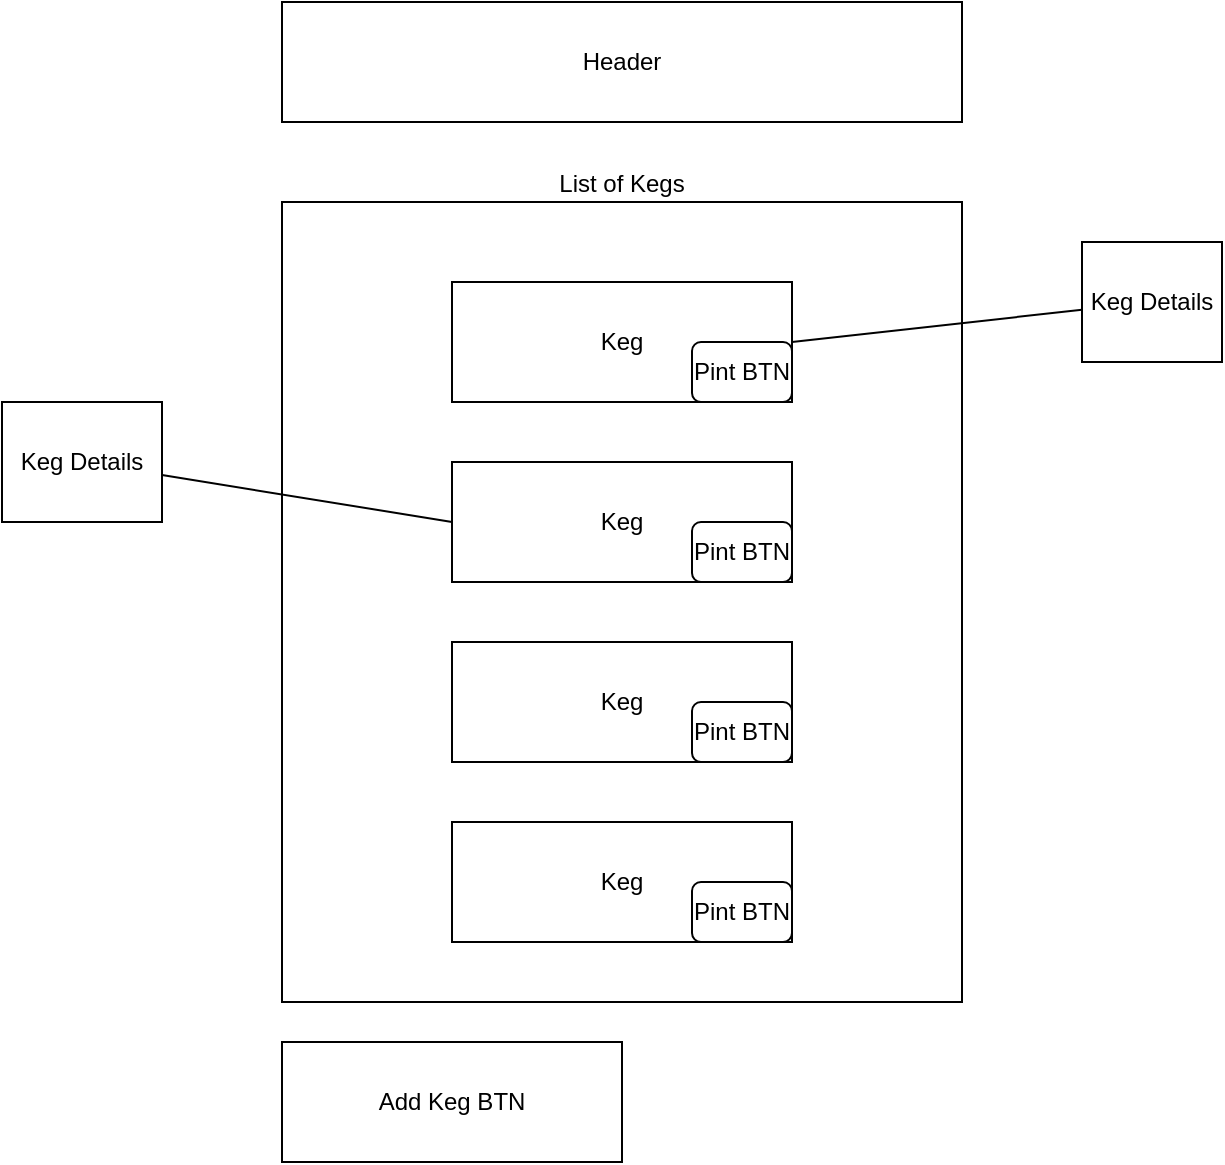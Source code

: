 <mxfile version="15.8.6" type="device"><diagram id="W6aA2JdMEudbn8cXRC9R" name="Page-1"><mxGraphModel dx="2062" dy="1154" grid="1" gridSize="10" guides="1" tooltips="1" connect="1" arrows="1" fold="1" page="1" pageScale="1" pageWidth="850" pageHeight="1100" math="0" shadow="0"><root><mxCell id="0"/><mxCell id="1" parent="0"/><mxCell id="hb2MR1mRSfaMxLiXpbrq-1" value="List of Kegs" style="rounded=0;whiteSpace=wrap;html=1;labelPosition=center;verticalLabelPosition=top;align=center;verticalAlign=bottom;spacingTop=0;" vertex="1" parent="1"><mxGeometry x="230" y="360" width="340" height="400" as="geometry"/></mxCell><mxCell id="hb2MR1mRSfaMxLiXpbrq-2" value="Header" style="rounded=0;whiteSpace=wrap;html=1;" vertex="1" parent="1"><mxGeometry x="230" y="260" width="340" height="60" as="geometry"/></mxCell><mxCell id="hb2MR1mRSfaMxLiXpbrq-3" value="Keg" style="rounded=0;whiteSpace=wrap;html=1;" vertex="1" parent="1"><mxGeometry x="315" y="400" width="170" height="60" as="geometry"/></mxCell><mxCell id="hb2MR1mRSfaMxLiXpbrq-4" value="Keg" style="rounded=0;whiteSpace=wrap;html=1;" vertex="1" parent="1"><mxGeometry x="315" y="490" width="170" height="60" as="geometry"/></mxCell><mxCell id="hb2MR1mRSfaMxLiXpbrq-5" value="Keg" style="rounded=0;whiteSpace=wrap;html=1;" vertex="1" parent="1"><mxGeometry x="315" y="580" width="170" height="60" as="geometry"/></mxCell><mxCell id="hb2MR1mRSfaMxLiXpbrq-6" value="Keg" style="rounded=0;whiteSpace=wrap;html=1;" vertex="1" parent="1"><mxGeometry x="315" y="670" width="170" height="60" as="geometry"/></mxCell><mxCell id="hb2MR1mRSfaMxLiXpbrq-7" value="" style="endArrow=none;html=1;rounded=0;" edge="1" parent="1" target="hb2MR1mRSfaMxLiXpbrq-8"><mxGeometry width="50" height="50" relative="1" as="geometry"><mxPoint x="485" y="430" as="sourcePoint"/><mxPoint x="660" y="430" as="targetPoint"/></mxGeometry></mxCell><mxCell id="hb2MR1mRSfaMxLiXpbrq-8" value="Keg Details" style="rounded=0;whiteSpace=wrap;html=1;" vertex="1" parent="1"><mxGeometry x="630" y="380" width="70" height="60" as="geometry"/></mxCell><mxCell id="hb2MR1mRSfaMxLiXpbrq-10" value="" style="endArrow=none;html=1;rounded=0;exitX=0;exitY=0.5;exitDx=0;exitDy=0;" edge="1" parent="1" source="hb2MR1mRSfaMxLiXpbrq-4" target="hb2MR1mRSfaMxLiXpbrq-11"><mxGeometry width="50" height="50" relative="1" as="geometry"><mxPoint x="180" y="560" as="sourcePoint"/><mxPoint x="315" y="520" as="targetPoint"/></mxGeometry></mxCell><mxCell id="hb2MR1mRSfaMxLiXpbrq-11" value="Keg Details" style="rounded=0;whiteSpace=wrap;html=1;" vertex="1" parent="1"><mxGeometry x="90" y="460" width="80" height="60" as="geometry"/></mxCell><mxCell id="hb2MR1mRSfaMxLiXpbrq-12" value="Add Keg BTN" style="rounded=0;whiteSpace=wrap;html=1;" vertex="1" parent="1"><mxGeometry x="230" y="780" width="170" height="60" as="geometry"/></mxCell><mxCell id="hb2MR1mRSfaMxLiXpbrq-13" value="Pint BTN" style="rounded=1;whiteSpace=wrap;html=1;" vertex="1" parent="1"><mxGeometry x="435" y="430" width="50" height="30" as="geometry"/></mxCell><mxCell id="hb2MR1mRSfaMxLiXpbrq-18" value="Pint BTN" style="rounded=1;whiteSpace=wrap;html=1;" vertex="1" parent="1"><mxGeometry x="435" y="520" width="50" height="30" as="geometry"/></mxCell><mxCell id="hb2MR1mRSfaMxLiXpbrq-19" value="Pint BTN" style="rounded=1;whiteSpace=wrap;html=1;" vertex="1" parent="1"><mxGeometry x="435" y="610" width="50" height="30" as="geometry"/></mxCell><mxCell id="hb2MR1mRSfaMxLiXpbrq-20" value="Pint BTN" style="rounded=1;whiteSpace=wrap;html=1;" vertex="1" parent="1"><mxGeometry x="435" y="700" width="50" height="30" as="geometry"/></mxCell></root></mxGraphModel></diagram></mxfile>